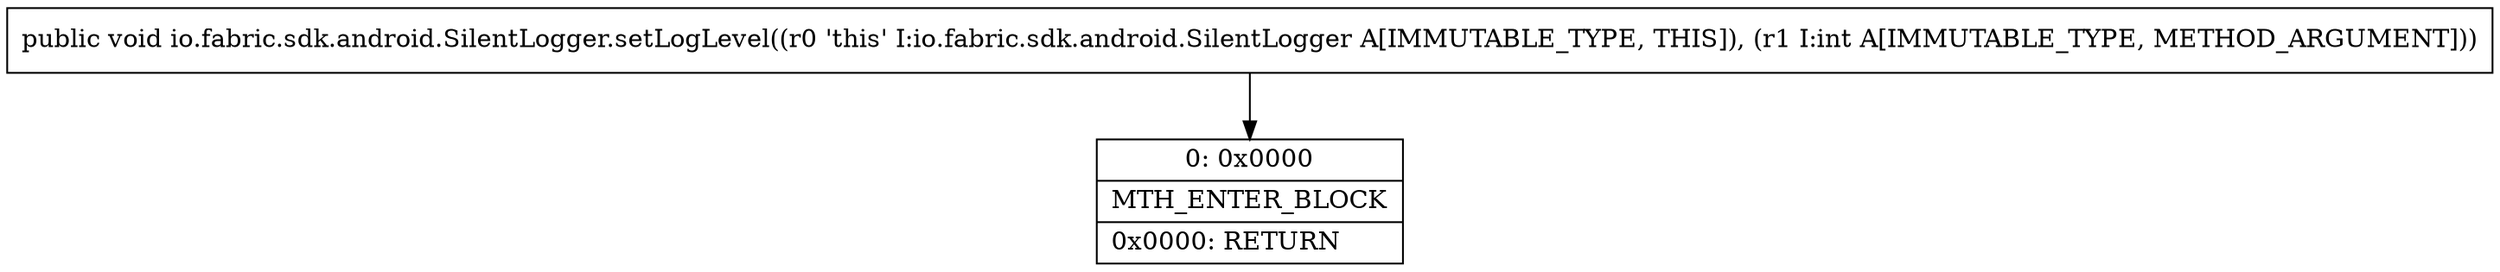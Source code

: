 digraph "CFG forio.fabric.sdk.android.SilentLogger.setLogLevel(I)V" {
Node_0 [shape=record,label="{0\:\ 0x0000|MTH_ENTER_BLOCK\l|0x0000: RETURN   \l}"];
MethodNode[shape=record,label="{public void io.fabric.sdk.android.SilentLogger.setLogLevel((r0 'this' I:io.fabric.sdk.android.SilentLogger A[IMMUTABLE_TYPE, THIS]), (r1 I:int A[IMMUTABLE_TYPE, METHOD_ARGUMENT])) }"];
MethodNode -> Node_0;
}

